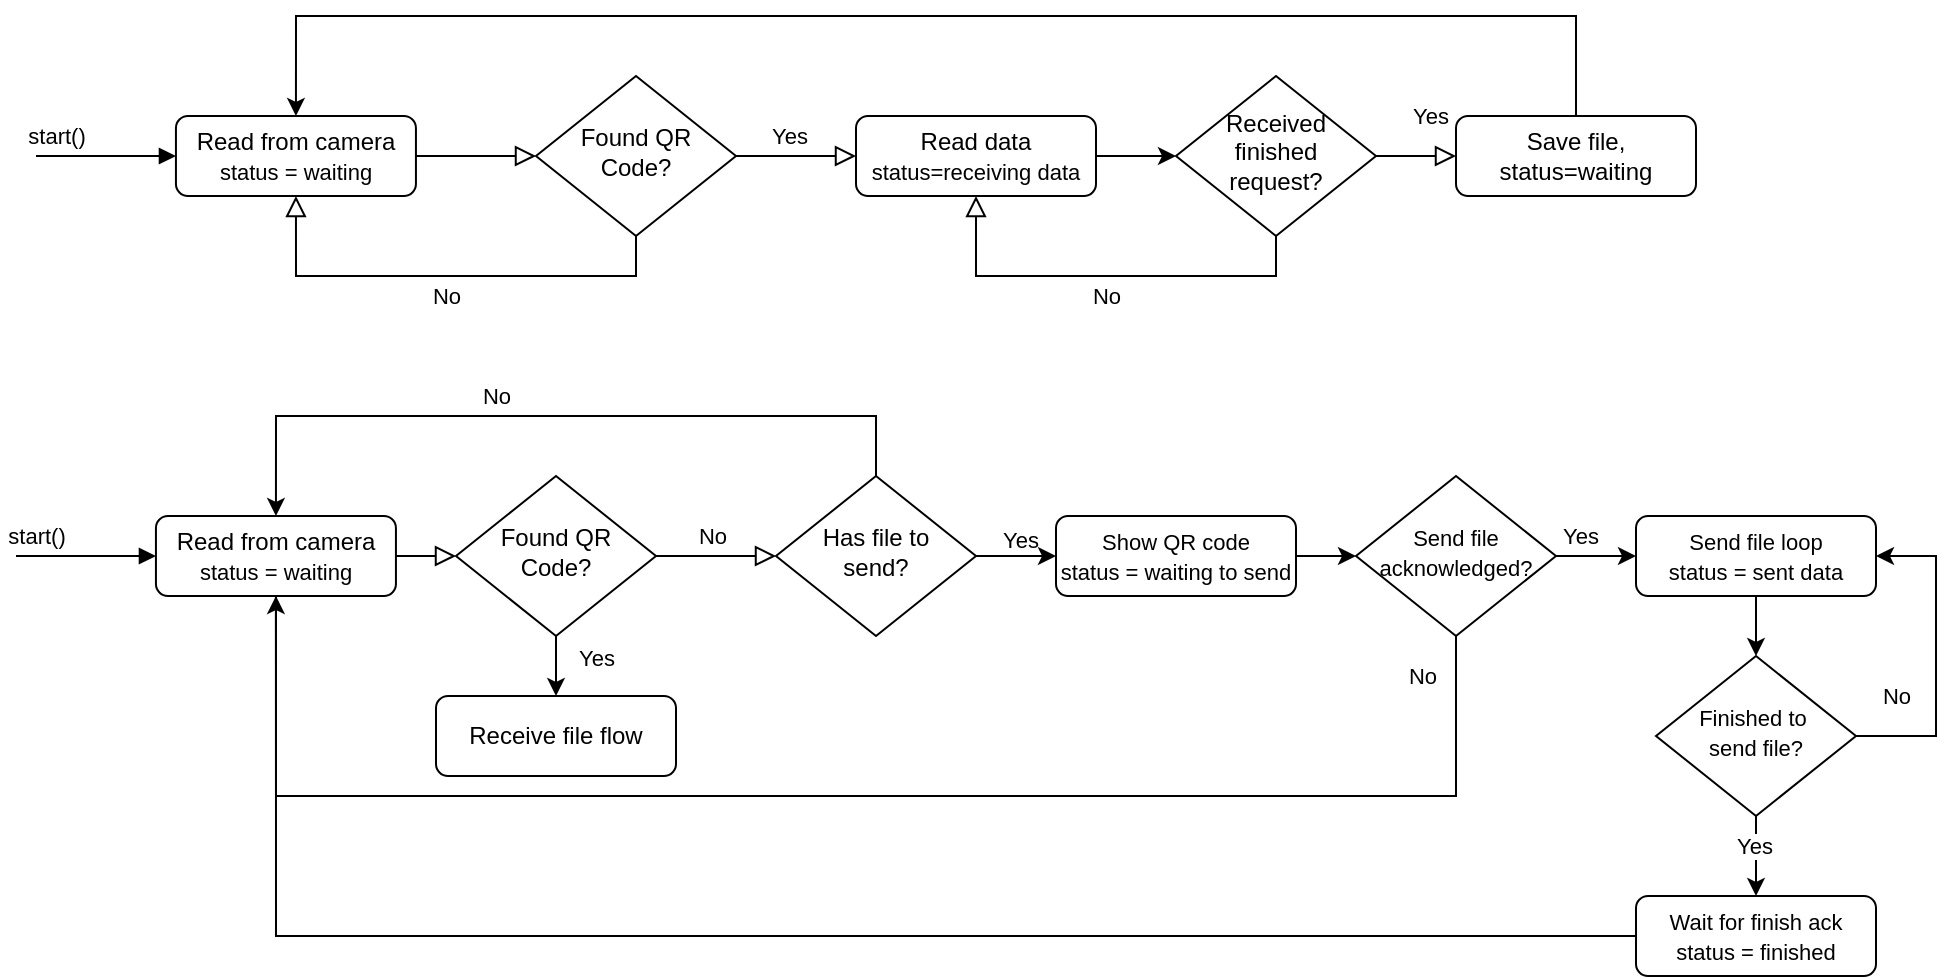 <mxfile version="25.0.3">
  <diagram id="C5RBs43oDa-KdzZeNtuy" name="Page-1">
    <mxGraphModel dx="1434" dy="1949" grid="1" gridSize="10" guides="1" tooltips="1" connect="1" arrows="1" fold="1" page="1" pageScale="1" pageWidth="827" pageHeight="1169" math="0" shadow="0">
      <root>
        <mxCell id="WIyWlLk6GJQsqaUBKTNV-0" />
        <mxCell id="WIyWlLk6GJQsqaUBKTNV-1" parent="WIyWlLk6GJQsqaUBKTNV-0" />
        <mxCell id="mqPW916UplCSB3VOztNP-8" value="" style="rounded=0;html=1;jettySize=auto;orthogonalLoop=1;fontSize=11;endArrow=block;endFill=0;endSize=8;strokeWidth=1;shadow=0;labelBackgroundColor=none;edgeStyle=orthogonalEdgeStyle;" parent="WIyWlLk6GJQsqaUBKTNV-1" source="mqPW916UplCSB3VOztNP-12" target="mqPW916UplCSB3VOztNP-15" edge="1">
          <mxGeometry relative="1" as="geometry" />
        </mxCell>
        <mxCell id="mqPW916UplCSB3VOztNP-9" style="edgeStyle=orthogonalEdgeStyle;rounded=0;orthogonalLoop=1;jettySize=auto;html=1;startArrow=block;startFill=1;endArrow=none;endFill=0;exitX=0;exitY=0.5;exitDx=0;exitDy=0;" parent="WIyWlLk6GJQsqaUBKTNV-1" source="mqPW916UplCSB3VOztNP-12" edge="1">
          <mxGeometry relative="1" as="geometry">
            <mxPoint x="40" y="-1050" as="targetPoint" />
            <Array as="points">
              <mxPoint x="60" y="-1050" />
              <mxPoint x="60" y="-1050" />
            </Array>
          </mxGeometry>
        </mxCell>
        <mxCell id="mqPW916UplCSB3VOztNP-10" value="start()" style="edgeLabel;html=1;align=center;verticalAlign=middle;resizable=0;points=[];" parent="mqPW916UplCSB3VOztNP-9" vertex="1" connectable="0">
          <mxGeometry x="0.131" y="-1" relative="1" as="geometry">
            <mxPoint x="-21" y="-9" as="offset" />
          </mxGeometry>
        </mxCell>
        <mxCell id="mqPW916UplCSB3VOztNP-12" value="Read from camera&lt;div&gt;&lt;span style=&quot;font-size: 11px; text-wrap-mode: nowrap; background-color: rgb(255, 255, 255);&quot;&gt;status = waiting&lt;/span&gt;&lt;/div&gt;" style="rounded=1;whiteSpace=wrap;html=1;fontSize=12;glass=0;strokeWidth=1;shadow=0;" parent="WIyWlLk6GJQsqaUBKTNV-1" vertex="1">
          <mxGeometry x="109.97" y="-1070" width="120" height="40" as="geometry" />
        </mxCell>
        <mxCell id="mqPW916UplCSB3VOztNP-13" value="Y&lt;span style=&quot;background-color: initial;&quot;&gt;es&amp;nbsp;&lt;/span&gt;" style="rounded=0;html=1;jettySize=auto;orthogonalLoop=1;fontSize=11;endArrow=block;endFill=0;endSize=8;strokeWidth=1;shadow=0;labelBackgroundColor=none;edgeStyle=orthogonalEdgeStyle;entryX=0;entryY=0.5;entryDx=0;entryDy=0;" parent="WIyWlLk6GJQsqaUBKTNV-1" source="mqPW916UplCSB3VOztNP-15" target="mqPW916UplCSB3VOztNP-22" edge="1">
          <mxGeometry x="-0.071" y="10" relative="1" as="geometry">
            <mxPoint as="offset" />
          </mxGeometry>
        </mxCell>
        <mxCell id="mqPW916UplCSB3VOztNP-14" value="No" style="edgeStyle=orthogonalEdgeStyle;rounded=0;html=1;jettySize=auto;orthogonalLoop=1;fontSize=11;endArrow=block;endFill=0;endSize=8;strokeWidth=1;shadow=0;labelBackgroundColor=none;entryX=0.5;entryY=1;entryDx=0;entryDy=0;exitX=0.5;exitY=1;exitDx=0;exitDy=0;" parent="WIyWlLk6GJQsqaUBKTNV-1" source="mqPW916UplCSB3VOztNP-15" target="mqPW916UplCSB3VOztNP-12" edge="1">
          <mxGeometry y="10" relative="1" as="geometry">
            <mxPoint as="offset" />
            <mxPoint x="269.97" y="-940.0" as="targetPoint" />
            <Array as="points">
              <mxPoint x="340" y="-990" />
              <mxPoint x="170" y="-990" />
            </Array>
          </mxGeometry>
        </mxCell>
        <mxCell id="mqPW916UplCSB3VOztNP-15" value="&lt;font&gt;Found QR Code?&lt;/font&gt;" style="rhombus;whiteSpace=wrap;html=1;shadow=0;fontFamily=Helvetica;fontSize=12;align=center;strokeWidth=1;spacing=6;spacingTop=-4;" parent="WIyWlLk6GJQsqaUBKTNV-1" vertex="1">
          <mxGeometry x="290" y="-1090" width="100" height="80" as="geometry" />
        </mxCell>
        <mxCell id="mqPW916UplCSB3VOztNP-16" value="Yes" style="rounded=0;html=1;jettySize=auto;orthogonalLoop=1;fontSize=11;endArrow=block;endFill=0;endSize=8;strokeWidth=1;shadow=0;labelBackgroundColor=none;edgeStyle=orthogonalEdgeStyle;" parent="WIyWlLk6GJQsqaUBKTNV-1" source="mqPW916UplCSB3VOztNP-18" target="mqPW916UplCSB3VOztNP-20" edge="1">
          <mxGeometry x="0.333" y="20" relative="1" as="geometry">
            <mxPoint as="offset" />
          </mxGeometry>
        </mxCell>
        <mxCell id="mqPW916UplCSB3VOztNP-17" value="No" style="edgeStyle=orthogonalEdgeStyle;rounded=0;html=1;jettySize=auto;orthogonalLoop=1;fontSize=11;endArrow=block;endFill=0;endSize=8;strokeWidth=1;shadow=0;labelBackgroundColor=none;entryX=0.5;entryY=1;entryDx=0;entryDy=0;" parent="WIyWlLk6GJQsqaUBKTNV-1" source="mqPW916UplCSB3VOztNP-18" target="mqPW916UplCSB3VOztNP-22" edge="1">
          <mxGeometry y="10" relative="1" as="geometry">
            <mxPoint as="offset" />
            <mxPoint x="269.97" y="-705.0" as="targetPoint" />
            <Array as="points">
              <mxPoint x="660" y="-990" />
              <mxPoint x="510" y="-990" />
            </Array>
          </mxGeometry>
        </mxCell>
        <mxCell id="mqPW916UplCSB3VOztNP-18" value="Received finished request?" style="rhombus;whiteSpace=wrap;html=1;shadow=0;fontFamily=Helvetica;fontSize=12;align=center;strokeWidth=1;spacing=6;spacingTop=-4;" parent="WIyWlLk6GJQsqaUBKTNV-1" vertex="1">
          <mxGeometry x="610" y="-1090" width="100" height="80" as="geometry" />
        </mxCell>
        <mxCell id="mqPW916UplCSB3VOztNP-19" style="edgeStyle=orthogonalEdgeStyle;rounded=0;orthogonalLoop=1;jettySize=auto;html=1;entryX=0.5;entryY=0;entryDx=0;entryDy=0;exitX=0.5;exitY=0;exitDx=0;exitDy=0;" parent="WIyWlLk6GJQsqaUBKTNV-1" source="mqPW916UplCSB3VOztNP-20" target="mqPW916UplCSB3VOztNP-12" edge="1">
          <mxGeometry relative="1" as="geometry">
            <Array as="points">
              <mxPoint x="810" y="-1120" />
              <mxPoint x="170" y="-1120" />
            </Array>
          </mxGeometry>
        </mxCell>
        <mxCell id="mqPW916UplCSB3VOztNP-20" value="Save file,&lt;div&gt;status=waiting&lt;/div&gt;" style="rounded=1;whiteSpace=wrap;html=1;fontSize=12;glass=0;strokeWidth=1;shadow=0;" parent="WIyWlLk6GJQsqaUBKTNV-1" vertex="1">
          <mxGeometry x="750" y="-1070" width="120" height="40" as="geometry" />
        </mxCell>
        <mxCell id="mqPW916UplCSB3VOztNP-21" style="edgeStyle=orthogonalEdgeStyle;rounded=0;orthogonalLoop=1;jettySize=auto;html=1;entryX=0;entryY=0.5;entryDx=0;entryDy=0;" parent="WIyWlLk6GJQsqaUBKTNV-1" source="mqPW916UplCSB3VOztNP-22" target="mqPW916UplCSB3VOztNP-18" edge="1">
          <mxGeometry relative="1" as="geometry" />
        </mxCell>
        <mxCell id="mqPW916UplCSB3VOztNP-22" value="Read data&lt;div&gt;&lt;span style=&quot;font-size: 11px; text-wrap-mode: nowrap;&quot;&gt;status=receiving data&lt;/span&gt;&lt;/div&gt;" style="rounded=1;whiteSpace=wrap;html=1;fontSize=12;glass=0;strokeWidth=1;shadow=0;" parent="WIyWlLk6GJQsqaUBKTNV-1" vertex="1">
          <mxGeometry x="450" y="-1070" width="120" height="40" as="geometry" />
        </mxCell>
        <mxCell id="mqPW916UplCSB3VOztNP-23" value="" style="rounded=0;html=1;jettySize=auto;orthogonalLoop=1;fontSize=11;endArrow=block;endFill=0;endSize=8;strokeWidth=1;shadow=0;labelBackgroundColor=none;edgeStyle=orthogonalEdgeStyle;" parent="WIyWlLk6GJQsqaUBKTNV-1" source="mqPW916UplCSB3VOztNP-26" target="mqPW916UplCSB3VOztNP-29" edge="1">
          <mxGeometry relative="1" as="geometry" />
        </mxCell>
        <mxCell id="mqPW916UplCSB3VOztNP-24" style="edgeStyle=orthogonalEdgeStyle;rounded=0;orthogonalLoop=1;jettySize=auto;html=1;startArrow=block;startFill=1;endArrow=none;endFill=0;exitX=0;exitY=0.5;exitDx=0;exitDy=0;" parent="WIyWlLk6GJQsqaUBKTNV-1" source="mqPW916UplCSB3VOztNP-26" edge="1">
          <mxGeometry relative="1" as="geometry">
            <mxPoint x="30" y="-850" as="targetPoint" />
            <Array as="points">
              <mxPoint x="50" y="-850" />
              <mxPoint x="50" y="-850" />
            </Array>
          </mxGeometry>
        </mxCell>
        <mxCell id="mqPW916UplCSB3VOztNP-25" value="start()" style="edgeLabel;html=1;align=center;verticalAlign=middle;resizable=0;points=[];" parent="mqPW916UplCSB3VOztNP-24" vertex="1" connectable="0">
          <mxGeometry x="0.131" y="-1" relative="1" as="geometry">
            <mxPoint x="-21" y="-9" as="offset" />
          </mxGeometry>
        </mxCell>
        <mxCell id="mqPW916UplCSB3VOztNP-26" value="Read from camera&lt;div&gt;&lt;span style=&quot;font-size: 11px; text-wrap-mode: nowrap; background-color: rgb(255, 255, 255);&quot;&gt;status = waiting&lt;/span&gt;&lt;/div&gt;" style="rounded=1;whiteSpace=wrap;html=1;fontSize=12;glass=0;strokeWidth=1;shadow=0;" parent="WIyWlLk6GJQsqaUBKTNV-1" vertex="1">
          <mxGeometry x="99.97" y="-870" width="120" height="40" as="geometry" />
        </mxCell>
        <mxCell id="mqPW916UplCSB3VOztNP-27" value="No" style="rounded=0;html=1;jettySize=auto;orthogonalLoop=1;fontSize=11;endArrow=block;endFill=0;endSize=8;strokeWidth=1;shadow=0;labelBackgroundColor=none;edgeStyle=orthogonalEdgeStyle;entryX=0;entryY=0.5;entryDx=0;entryDy=0;" parent="WIyWlLk6GJQsqaUBKTNV-1" source="mqPW916UplCSB3VOztNP-29" target="mqPW916UplCSB3VOztNP-38" edge="1">
          <mxGeometry x="-0.071" y="10" relative="1" as="geometry">
            <mxPoint as="offset" />
            <mxPoint x="410" y="-850" as="targetPoint" />
          </mxGeometry>
        </mxCell>
        <mxCell id="mqPW916UplCSB3VOztNP-41" value="" style="edgeStyle=orthogonalEdgeStyle;rounded=0;orthogonalLoop=1;jettySize=auto;html=1;" parent="WIyWlLk6GJQsqaUBKTNV-1" source="mqPW916UplCSB3VOztNP-29" target="mqPW916UplCSB3VOztNP-40" edge="1">
          <mxGeometry relative="1" as="geometry" />
        </mxCell>
        <mxCell id="mqPW916UplCSB3VOztNP-42" value="Yes" style="edgeLabel;html=1;align=center;verticalAlign=middle;resizable=0;points=[];" parent="mqPW916UplCSB3VOztNP-41" vertex="1" connectable="0">
          <mxGeometry x="-0.582" y="-1" relative="1" as="geometry">
            <mxPoint x="21" as="offset" />
          </mxGeometry>
        </mxCell>
        <mxCell id="mqPW916UplCSB3VOztNP-29" value="&lt;font&gt;Found QR Code?&lt;/font&gt;" style="rhombus;whiteSpace=wrap;html=1;shadow=0;fontFamily=Helvetica;fontSize=12;align=center;strokeWidth=1;spacing=6;spacingTop=-4;" parent="WIyWlLk6GJQsqaUBKTNV-1" vertex="1">
          <mxGeometry x="250" y="-890" width="100" height="80" as="geometry" />
        </mxCell>
        <mxCell id="mqPW916UplCSB3VOztNP-43" style="edgeStyle=orthogonalEdgeStyle;rounded=0;orthogonalLoop=1;jettySize=auto;html=1;entryX=0.5;entryY=0;entryDx=0;entryDy=0;exitX=0.5;exitY=0;exitDx=0;exitDy=0;" parent="WIyWlLk6GJQsqaUBKTNV-1" source="mqPW916UplCSB3VOztNP-38" target="mqPW916UplCSB3VOztNP-26" edge="1">
          <mxGeometry relative="1" as="geometry">
            <Array as="points">
              <mxPoint x="460" y="-920" />
              <mxPoint x="160" y="-920" />
            </Array>
          </mxGeometry>
        </mxCell>
        <mxCell id="mqPW916UplCSB3VOztNP-44" value="No" style="edgeLabel;html=1;align=center;verticalAlign=middle;resizable=0;points=[];" parent="mqPW916UplCSB3VOztNP-43" vertex="1" connectable="0">
          <mxGeometry x="0.126" y="-1" relative="1" as="geometry">
            <mxPoint x="-6" y="-9" as="offset" />
          </mxGeometry>
        </mxCell>
        <mxCell id="mqPW916UplCSB3VOztNP-46" value="" style="edgeStyle=orthogonalEdgeStyle;rounded=0;orthogonalLoop=1;jettySize=auto;html=1;" parent="WIyWlLk6GJQsqaUBKTNV-1" source="mqPW916UplCSB3VOztNP-38" target="mqPW916UplCSB3VOztNP-45" edge="1">
          <mxGeometry relative="1" as="geometry" />
        </mxCell>
        <mxCell id="mqPW916UplCSB3VOztNP-47" value="Yes" style="edgeLabel;html=1;align=center;verticalAlign=middle;resizable=0;points=[];" parent="mqPW916UplCSB3VOztNP-46" vertex="1" connectable="0">
          <mxGeometry x="0.102" y="-1" relative="1" as="geometry">
            <mxPoint y="-9" as="offset" />
          </mxGeometry>
        </mxCell>
        <mxCell id="mqPW916UplCSB3VOztNP-38" value="&lt;font&gt;Has file to&lt;/font&gt;&lt;div&gt;&lt;font&gt;send?&lt;/font&gt;&lt;/div&gt;" style="rhombus;whiteSpace=wrap;html=1;shadow=0;fontFamily=Helvetica;fontSize=12;align=center;strokeWidth=1;spacing=6;spacingTop=-4;" parent="WIyWlLk6GJQsqaUBKTNV-1" vertex="1">
          <mxGeometry x="410" y="-890" width="100" height="80" as="geometry" />
        </mxCell>
        <mxCell id="mqPW916UplCSB3VOztNP-40" value="Receive file flow" style="rounded=1;whiteSpace=wrap;html=1;fontSize=12;glass=0;strokeWidth=1;shadow=0;" parent="WIyWlLk6GJQsqaUBKTNV-1" vertex="1">
          <mxGeometry x="240" y="-780" width="120" height="40" as="geometry" />
        </mxCell>
        <mxCell id="mqPW916UplCSB3VOztNP-51" value="" style="edgeStyle=orthogonalEdgeStyle;rounded=0;orthogonalLoop=1;jettySize=auto;html=1;" parent="WIyWlLk6GJQsqaUBKTNV-1" source="mqPW916UplCSB3VOztNP-45" target="mqPW916UplCSB3VOztNP-50" edge="1">
          <mxGeometry relative="1" as="geometry" />
        </mxCell>
        <mxCell id="mqPW916UplCSB3VOztNP-45" value="&lt;div&gt;&lt;span style=&quot;font-size: 11px; text-wrap-mode: nowrap; background-color: rgb(255, 255, 255);&quot;&gt;Show QR code&lt;/span&gt;&lt;/div&gt;&lt;div&gt;&lt;span style=&quot;font-size: 11px; text-wrap-mode: nowrap; background-color: rgb(255, 255, 255);&quot;&gt;status = waiting to send&lt;/span&gt;&lt;/div&gt;" style="rounded=1;whiteSpace=wrap;html=1;fontSize=12;glass=0;strokeWidth=1;shadow=0;" parent="WIyWlLk6GJQsqaUBKTNV-1" vertex="1">
          <mxGeometry x="550" y="-870" width="120" height="40" as="geometry" />
        </mxCell>
        <mxCell id="mqPW916UplCSB3VOztNP-52" style="edgeStyle=orthogonalEdgeStyle;rounded=0;orthogonalLoop=1;jettySize=auto;html=1;entryX=0.5;entryY=1;entryDx=0;entryDy=0;" parent="WIyWlLk6GJQsqaUBKTNV-1" target="mqPW916UplCSB3VOztNP-26" edge="1">
          <mxGeometry relative="1" as="geometry">
            <mxPoint x="750.0" y="-820.024" as="sourcePoint" />
            <mxPoint x="160" y="-810" as="targetPoint" />
            <Array as="points">
              <mxPoint x="750" y="-730" />
              <mxPoint x="160" y="-730" />
            </Array>
          </mxGeometry>
        </mxCell>
        <mxCell id="mqPW916UplCSB3VOztNP-53" value="No" style="edgeLabel;html=1;align=center;verticalAlign=middle;resizable=0;points=[];" parent="mqPW916UplCSB3VOztNP-52" vertex="1" connectable="0">
          <mxGeometry x="-0.398" y="-4" relative="1" as="geometry">
            <mxPoint x="128" y="-56" as="offset" />
          </mxGeometry>
        </mxCell>
        <mxCell id="mqPW916UplCSB3VOztNP-55" value="" style="edgeStyle=orthogonalEdgeStyle;rounded=0;orthogonalLoop=1;jettySize=auto;html=1;" parent="WIyWlLk6GJQsqaUBKTNV-1" source="mqPW916UplCSB3VOztNP-50" target="mqPW916UplCSB3VOztNP-54" edge="1">
          <mxGeometry relative="1" as="geometry" />
        </mxCell>
        <mxCell id="mqPW916UplCSB3VOztNP-56" value="Yes" style="edgeLabel;html=1;align=center;verticalAlign=middle;resizable=0;points=[];" parent="mqPW916UplCSB3VOztNP-55" vertex="1" connectable="0">
          <mxGeometry x="-0.405" y="1" relative="1" as="geometry">
            <mxPoint y="-9" as="offset" />
          </mxGeometry>
        </mxCell>
        <mxCell id="mqPW916UplCSB3VOztNP-50" value="&lt;font style=&quot;font-size: 11px;&quot;&gt;Send file&lt;/font&gt;&lt;div&gt;&lt;font style=&quot;font-size: 11px;&quot;&gt;acknowledged?&lt;/font&gt;&lt;/div&gt;" style="rhombus;whiteSpace=wrap;html=1;shadow=0;fontFamily=Helvetica;fontSize=12;align=center;strokeWidth=1;spacing=6;spacingTop=-4;" parent="WIyWlLk6GJQsqaUBKTNV-1" vertex="1">
          <mxGeometry x="700" y="-890" width="100" height="80" as="geometry" />
        </mxCell>
        <mxCell id="mqPW916UplCSB3VOztNP-58" value="" style="edgeStyle=orthogonalEdgeStyle;rounded=0;orthogonalLoop=1;jettySize=auto;html=1;" parent="WIyWlLk6GJQsqaUBKTNV-1" source="mqPW916UplCSB3VOztNP-54" target="mqPW916UplCSB3VOztNP-57" edge="1">
          <mxGeometry relative="1" as="geometry" />
        </mxCell>
        <mxCell id="mqPW916UplCSB3VOztNP-54" value="&lt;div&gt;&lt;span style=&quot;background-color: rgb(255, 255, 255); font-size: 11px; text-wrap-mode: nowrap;&quot;&gt;Send file loop&lt;/span&gt;&lt;/div&gt;&lt;div&gt;&lt;span style=&quot;background-color: rgb(255, 255, 255); font-size: 11px; text-wrap-mode: nowrap;&quot;&gt;status = sent data&lt;/span&gt;&lt;/div&gt;" style="rounded=1;whiteSpace=wrap;html=1;fontSize=12;glass=0;strokeWidth=1;shadow=0;" parent="WIyWlLk6GJQsqaUBKTNV-1" vertex="1">
          <mxGeometry x="840" y="-870" width="120" height="40" as="geometry" />
        </mxCell>
        <mxCell id="mqPW916UplCSB3VOztNP-59" style="edgeStyle=orthogonalEdgeStyle;rounded=0;orthogonalLoop=1;jettySize=auto;html=1;entryX=1;entryY=0.5;entryDx=0;entryDy=0;exitX=1;exitY=0.5;exitDx=0;exitDy=0;" parent="WIyWlLk6GJQsqaUBKTNV-1" source="mqPW916UplCSB3VOztNP-57" target="mqPW916UplCSB3VOztNP-54" edge="1">
          <mxGeometry relative="1" as="geometry">
            <Array as="points">
              <mxPoint x="990" y="-760" />
              <mxPoint x="990" y="-850" />
            </Array>
          </mxGeometry>
        </mxCell>
        <mxCell id="mqPW916UplCSB3VOztNP-60" value="No" style="edgeLabel;html=1;align=center;verticalAlign=middle;resizable=0;points=[];" parent="mqPW916UplCSB3VOztNP-59" vertex="1" connectable="0">
          <mxGeometry x="-0.172" y="2" relative="1" as="geometry">
            <mxPoint x="-18" y="6" as="offset" />
          </mxGeometry>
        </mxCell>
        <mxCell id="mqPW916UplCSB3VOztNP-62" value="" style="edgeStyle=orthogonalEdgeStyle;rounded=0;orthogonalLoop=1;jettySize=auto;html=1;" parent="WIyWlLk6GJQsqaUBKTNV-1" source="mqPW916UplCSB3VOztNP-57" target="mqPW916UplCSB3VOztNP-61" edge="1">
          <mxGeometry relative="1" as="geometry" />
        </mxCell>
        <mxCell id="mqPW916UplCSB3VOztNP-63" value="Yes" style="edgeLabel;html=1;align=center;verticalAlign=middle;resizable=0;points=[];" parent="mqPW916UplCSB3VOztNP-62" vertex="1" connectable="0">
          <mxGeometry x="-0.282" y="-1" relative="1" as="geometry">
            <mxPoint as="offset" />
          </mxGeometry>
        </mxCell>
        <mxCell id="mqPW916UplCSB3VOztNP-57" value="&lt;span style=&quot;font-size: 11px;&quot;&gt;Finished to&amp;nbsp;&lt;/span&gt;&lt;div&gt;&lt;span style=&quot;font-size: 11px;&quot;&gt;send file?&lt;/span&gt;&lt;/div&gt;" style="rhombus;whiteSpace=wrap;html=1;shadow=0;fontFamily=Helvetica;fontSize=12;align=center;strokeWidth=1;spacing=6;spacingTop=-4;" parent="WIyWlLk6GJQsqaUBKTNV-1" vertex="1">
          <mxGeometry x="850" y="-800" width="100" height="80" as="geometry" />
        </mxCell>
        <mxCell id="mqPW916UplCSB3VOztNP-64" style="edgeStyle=orthogonalEdgeStyle;rounded=0;orthogonalLoop=1;jettySize=auto;html=1;endArrow=none;endFill=0;entryX=0.5;entryY=1;entryDx=0;entryDy=0;" parent="WIyWlLk6GJQsqaUBKTNV-1" source="mqPW916UplCSB3VOztNP-61" target="mqPW916UplCSB3VOztNP-26" edge="1">
          <mxGeometry relative="1" as="geometry">
            <mxPoint x="160" y="-750" as="targetPoint" />
          </mxGeometry>
        </mxCell>
        <mxCell id="mqPW916UplCSB3VOztNP-61" value="&lt;div&gt;&lt;span style=&quot;font-size: 11px; text-wrap-mode: nowrap; background-color: rgb(255, 255, 255);&quot;&gt;Wait for finish ack&lt;/span&gt;&lt;/div&gt;&lt;div&gt;&lt;span style=&quot;font-size: 11px; text-wrap-mode: nowrap; background-color: rgb(255, 255, 255);&quot;&gt;status = finished&lt;/span&gt;&lt;/div&gt;" style="rounded=1;whiteSpace=wrap;html=1;fontSize=12;glass=0;strokeWidth=1;shadow=0;" parent="WIyWlLk6GJQsqaUBKTNV-1" vertex="1">
          <mxGeometry x="840" y="-680" width="120" height="40" as="geometry" />
        </mxCell>
      </root>
    </mxGraphModel>
  </diagram>
</mxfile>
